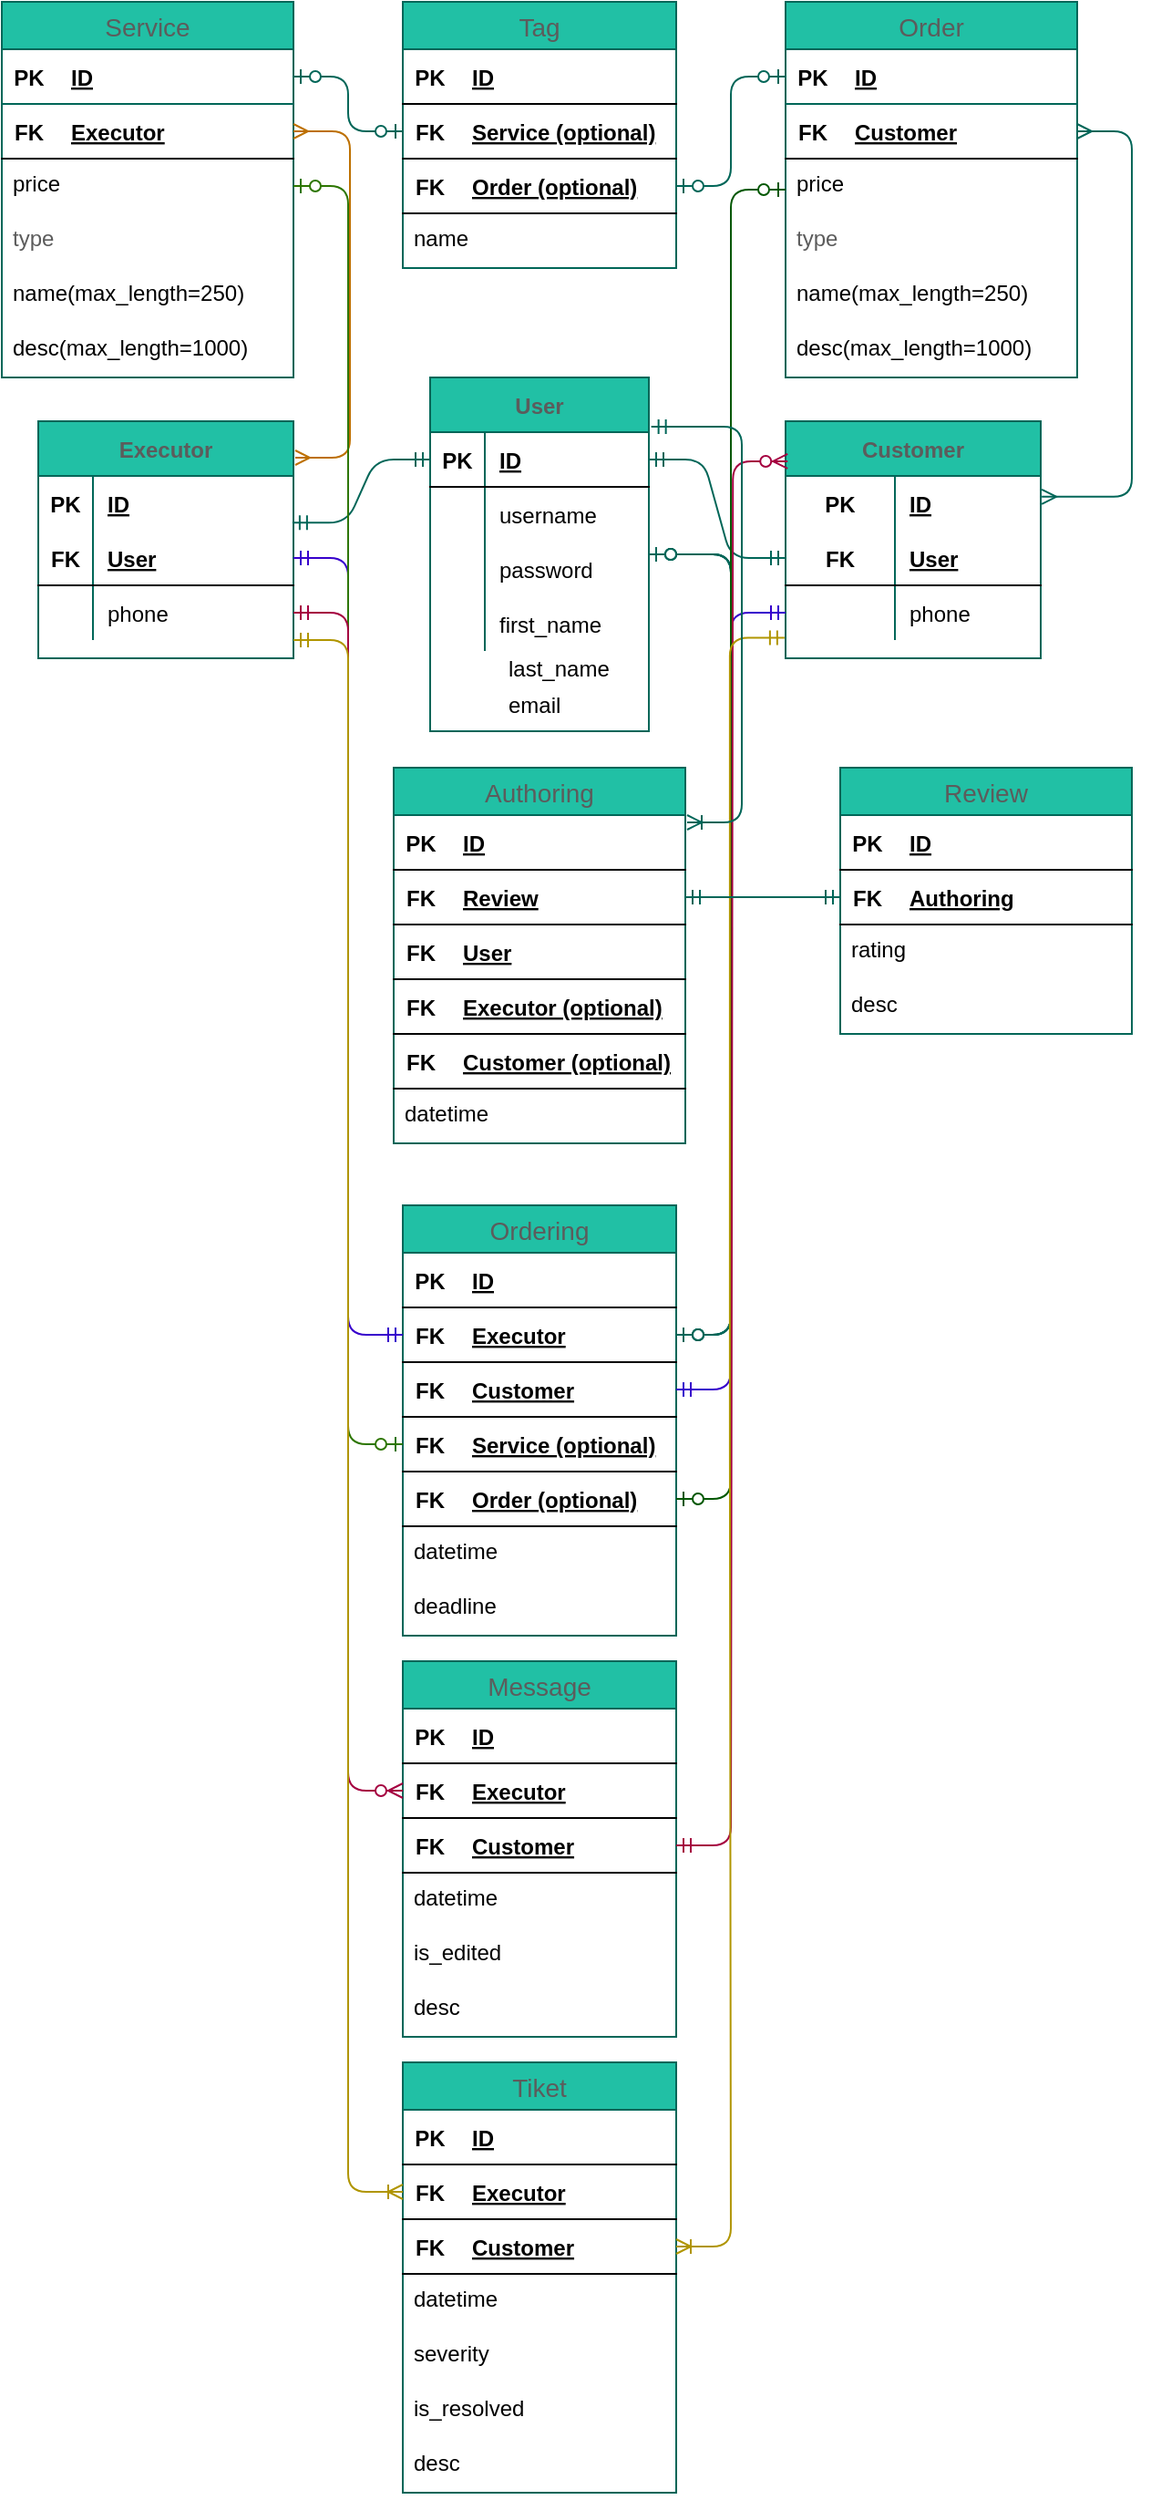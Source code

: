 <mxfile version="14.9.7" type="github">
  <diagram name="Page-1" id="9f46799a-70d6-7492-0946-bef42562c5a5">
    <mxGraphModel dx="652" dy="1256" grid="1" gridSize="10" guides="1" tooltips="1" connect="1" arrows="1" fold="1" page="1" pageScale="1" pageWidth="1100" pageHeight="850" math="0" shadow="0">
      <root>
        <mxCell id="0" />
        <mxCell id="1" parent="0" />
        <mxCell id="EMXm8u87PJ7JFgHz2nG3-297" value="" style="edgeStyle=entityRelationEdgeStyle;rounded=1;sketch=0;orthogonalLoop=1;jettySize=auto;html=1;fontColor=#5C5C5C;startArrow=ERzeroToOne;startFill=1;endArrow=ERzeroToOne;endFill=1;strokeColor=#006658;fillColor=#21C0A5;" edge="1" parent="1" source="EMXm8u87PJ7JFgHz2nG3-1" target="EMXm8u87PJ7JFgHz2nG3-200">
          <mxGeometry relative="1" as="geometry" />
        </mxCell>
        <mxCell id="EMXm8u87PJ7JFgHz2nG3-298" value="" style="edgeStyle=entityRelationEdgeStyle;rounded=1;sketch=0;orthogonalLoop=1;jettySize=auto;html=1;fontColor=#5C5C5C;startArrow=ERzeroToOne;startFill=1;endArrow=ERzeroToOne;endFill=1;strokeColor=#006658;fillColor=#21C0A5;" edge="1" parent="1" source="EMXm8u87PJ7JFgHz2nG3-1" target="EMXm8u87PJ7JFgHz2nG3-200">
          <mxGeometry relative="1" as="geometry" />
        </mxCell>
        <mxCell id="EMXm8u87PJ7JFgHz2nG3-299" value="" style="edgeStyle=entityRelationEdgeStyle;rounded=1;sketch=0;orthogonalLoop=1;jettySize=auto;html=1;fontColor=#5C5C5C;startArrow=ERzeroToOne;startFill=1;endArrow=ERzeroToOne;endFill=1;strokeColor=#006658;fillColor=#21C0A5;" edge="1" parent="1" source="EMXm8u87PJ7JFgHz2nG3-1" target="EMXm8u87PJ7JFgHz2nG3-200">
          <mxGeometry relative="1" as="geometry" />
        </mxCell>
        <mxCell id="EMXm8u87PJ7JFgHz2nG3-300" value="" style="edgeStyle=entityRelationEdgeStyle;rounded=1;sketch=0;orthogonalLoop=1;jettySize=auto;html=1;fontColor=#5C5C5C;startArrow=ERzeroToOne;startFill=1;endArrow=ERzeroToOne;endFill=1;strokeColor=#006658;fillColor=#21C0A5;" edge="1" parent="1" source="EMXm8u87PJ7JFgHz2nG3-1" target="EMXm8u87PJ7JFgHz2nG3-200">
          <mxGeometry relative="1" as="geometry" />
        </mxCell>
        <mxCell id="EMXm8u87PJ7JFgHz2nG3-1" value="User" style="shape=table;startSize=30;container=1;collapsible=1;childLayout=tableLayout;fixedRows=1;rowLines=0;fontStyle=1;align=center;resizeLast=1;rounded=0;sketch=0;fontColor=#5C5C5C;strokeColor=#006658;fillColor=#21C0A5;" vertex="1" parent="1">
          <mxGeometry x="435" y="86" width="120" height="194" as="geometry" />
        </mxCell>
        <mxCell id="EMXm8u87PJ7JFgHz2nG3-2" value="" style="shape=partialRectangle;collapsible=0;dropTarget=0;pointerEvents=0;fillColor=none;top=0;left=0;bottom=1;right=0;points=[[0,0.5],[1,0.5]];portConstraint=eastwest;" vertex="1" parent="EMXm8u87PJ7JFgHz2nG3-1">
          <mxGeometry y="30" width="120" height="30" as="geometry" />
        </mxCell>
        <mxCell id="EMXm8u87PJ7JFgHz2nG3-3" value="PK" style="shape=partialRectangle;connectable=0;fillColor=none;top=0;left=0;bottom=0;right=0;fontStyle=1;overflow=hidden;" vertex="1" parent="EMXm8u87PJ7JFgHz2nG3-2">
          <mxGeometry width="30" height="30" as="geometry" />
        </mxCell>
        <mxCell id="EMXm8u87PJ7JFgHz2nG3-4" value="ID" style="shape=partialRectangle;connectable=0;fillColor=none;top=0;left=0;bottom=0;right=0;align=left;spacingLeft=6;fontStyle=5;overflow=hidden;" vertex="1" parent="EMXm8u87PJ7JFgHz2nG3-2">
          <mxGeometry x="30" width="90" height="30" as="geometry" />
        </mxCell>
        <mxCell id="EMXm8u87PJ7JFgHz2nG3-5" value="" style="shape=partialRectangle;collapsible=0;dropTarget=0;pointerEvents=0;fillColor=none;top=0;left=0;bottom=0;right=0;points=[[0,0.5],[1,0.5]];portConstraint=eastwest;" vertex="1" parent="EMXm8u87PJ7JFgHz2nG3-1">
          <mxGeometry y="60" width="120" height="30" as="geometry" />
        </mxCell>
        <mxCell id="EMXm8u87PJ7JFgHz2nG3-6" value="" style="shape=partialRectangle;connectable=0;fillColor=none;top=0;left=0;bottom=0;right=0;editable=1;overflow=hidden;" vertex="1" parent="EMXm8u87PJ7JFgHz2nG3-5">
          <mxGeometry width="30" height="30" as="geometry" />
        </mxCell>
        <mxCell id="EMXm8u87PJ7JFgHz2nG3-7" value="username" style="shape=partialRectangle;connectable=0;fillColor=none;top=0;left=0;bottom=0;right=0;align=left;spacingLeft=6;overflow=hidden;" vertex="1" parent="EMXm8u87PJ7JFgHz2nG3-5">
          <mxGeometry x="30" width="90" height="30" as="geometry" />
        </mxCell>
        <mxCell id="EMXm8u87PJ7JFgHz2nG3-8" value="" style="shape=partialRectangle;collapsible=0;dropTarget=0;pointerEvents=0;fillColor=none;top=0;left=0;bottom=0;right=0;points=[[0,0.5],[1,0.5]];portConstraint=eastwest;" vertex="1" parent="EMXm8u87PJ7JFgHz2nG3-1">
          <mxGeometry y="90" width="120" height="30" as="geometry" />
        </mxCell>
        <mxCell id="EMXm8u87PJ7JFgHz2nG3-9" value="" style="shape=partialRectangle;connectable=0;fillColor=none;top=0;left=0;bottom=0;right=0;editable=1;overflow=hidden;" vertex="1" parent="EMXm8u87PJ7JFgHz2nG3-8">
          <mxGeometry width="30" height="30" as="geometry" />
        </mxCell>
        <mxCell id="EMXm8u87PJ7JFgHz2nG3-10" value="password" style="shape=partialRectangle;connectable=0;fillColor=none;top=0;left=0;bottom=0;right=0;align=left;spacingLeft=6;overflow=hidden;" vertex="1" parent="EMXm8u87PJ7JFgHz2nG3-8">
          <mxGeometry x="30" width="90" height="30" as="geometry" />
        </mxCell>
        <mxCell id="EMXm8u87PJ7JFgHz2nG3-11" value="" style="shape=partialRectangle;collapsible=0;dropTarget=0;pointerEvents=0;fillColor=none;top=0;left=0;bottom=0;right=0;points=[[0,0.5],[1,0.5]];portConstraint=eastwest;" vertex="1" parent="EMXm8u87PJ7JFgHz2nG3-1">
          <mxGeometry y="120" width="120" height="30" as="geometry" />
        </mxCell>
        <mxCell id="EMXm8u87PJ7JFgHz2nG3-12" value="" style="shape=partialRectangle;connectable=0;fillColor=none;top=0;left=0;bottom=0;right=0;editable=1;overflow=hidden;" vertex="1" parent="EMXm8u87PJ7JFgHz2nG3-11">
          <mxGeometry width="30" height="30" as="geometry" />
        </mxCell>
        <mxCell id="EMXm8u87PJ7JFgHz2nG3-13" value="first_name" style="shape=partialRectangle;connectable=0;fillColor=none;top=0;left=0;bottom=0;right=0;align=left;spacingLeft=6;overflow=hidden;" vertex="1" parent="EMXm8u87PJ7JFgHz2nG3-11">
          <mxGeometry x="30" width="90" height="30" as="geometry" />
        </mxCell>
        <mxCell id="EMXm8u87PJ7JFgHz2nG3-36" value="Executor" style="shape=table;startSize=30;container=1;collapsible=1;childLayout=tableLayout;fixedRows=1;rowLines=0;fontStyle=1;align=center;resizeLast=1;rounded=0;sketch=0;fontColor=#5C5C5C;strokeColor=#006658;fillColor=#21C0A5;swimlaneFillColor=none;flipH=1;flipV=0;" vertex="1" parent="1">
          <mxGeometry x="220" y="110" width="140" height="130" as="geometry" />
        </mxCell>
        <mxCell id="EMXm8u87PJ7JFgHz2nG3-37" value="" style="shape=partialRectangle;collapsible=0;dropTarget=0;pointerEvents=0;fillColor=none;top=0;left=0;bottom=0;right=0;points=[[0,0.5],[1,0.5]];portConstraint=eastwest;" vertex="1" parent="EMXm8u87PJ7JFgHz2nG3-36">
          <mxGeometry y="30" width="140" height="30" as="geometry" />
        </mxCell>
        <mxCell id="EMXm8u87PJ7JFgHz2nG3-38" value="PK" style="shape=partialRectangle;connectable=0;fillColor=none;top=0;left=0;bottom=0;right=0;fontStyle=1;overflow=hidden;" vertex="1" parent="EMXm8u87PJ7JFgHz2nG3-37">
          <mxGeometry width="30.0" height="30" as="geometry" />
        </mxCell>
        <mxCell id="EMXm8u87PJ7JFgHz2nG3-39" value="ID" style="shape=partialRectangle;connectable=0;fillColor=none;top=0;left=0;bottom=0;right=0;align=left;spacingLeft=6;fontStyle=5;overflow=hidden;" vertex="1" parent="EMXm8u87PJ7JFgHz2nG3-37">
          <mxGeometry x="30.0" width="110.0" height="30" as="geometry" />
        </mxCell>
        <mxCell id="EMXm8u87PJ7JFgHz2nG3-40" value="" style="shape=partialRectangle;collapsible=0;dropTarget=0;pointerEvents=0;fillColor=none;top=0;left=0;bottom=1;right=0;points=[[0,0.5],[1,0.5]];portConstraint=eastwest;" vertex="1" parent="EMXm8u87PJ7JFgHz2nG3-36">
          <mxGeometry y="60" width="140" height="30" as="geometry" />
        </mxCell>
        <mxCell id="EMXm8u87PJ7JFgHz2nG3-41" value="FK" style="shape=partialRectangle;connectable=0;fillColor=none;top=0;left=0;bottom=0;right=0;fontStyle=1;overflow=hidden;" vertex="1" parent="EMXm8u87PJ7JFgHz2nG3-40">
          <mxGeometry width="30.0" height="30" as="geometry" />
        </mxCell>
        <mxCell id="EMXm8u87PJ7JFgHz2nG3-42" value="User" style="shape=partialRectangle;connectable=0;fillColor=none;top=0;left=0;bottom=0;right=0;align=left;spacingLeft=6;fontStyle=5;overflow=hidden;" vertex="1" parent="EMXm8u87PJ7JFgHz2nG3-40">
          <mxGeometry x="30.0" width="110.0" height="30" as="geometry" />
        </mxCell>
        <mxCell id="EMXm8u87PJ7JFgHz2nG3-43" value="" style="shape=partialRectangle;collapsible=0;dropTarget=0;pointerEvents=0;fillColor=none;top=0;left=0;bottom=0;right=0;points=[[0,0.5],[1,0.5]];portConstraint=eastwest;" vertex="1" parent="EMXm8u87PJ7JFgHz2nG3-36">
          <mxGeometry y="90" width="140" height="30" as="geometry" />
        </mxCell>
        <mxCell id="EMXm8u87PJ7JFgHz2nG3-44" value="" style="shape=partialRectangle;connectable=0;fillColor=none;top=0;left=0;bottom=0;right=0;editable=1;overflow=hidden;" vertex="1" parent="EMXm8u87PJ7JFgHz2nG3-43">
          <mxGeometry width="30.0" height="30" as="geometry" />
        </mxCell>
        <mxCell id="EMXm8u87PJ7JFgHz2nG3-45" value="phone" style="shape=partialRectangle;connectable=0;fillColor=none;top=0;left=0;bottom=0;right=0;align=left;spacingLeft=6;overflow=hidden;" vertex="1" parent="EMXm8u87PJ7JFgHz2nG3-43">
          <mxGeometry x="30.0" width="110.0" height="30" as="geometry" />
        </mxCell>
        <mxCell id="EMXm8u87PJ7JFgHz2nG3-55" value="" style="edgeStyle=entityRelationEdgeStyle;fontSize=12;html=1;endArrow=ERmandOne;startArrow=ERmandOne;fontColor=#5C5C5C;strokeColor=#006658;fillColor=#21C0A5;entryX=0;entryY=0.5;entryDx=0;entryDy=0;exitX=0.996;exitY=0.856;exitDx=0;exitDy=0;exitPerimeter=0;" edge="1" parent="1" source="EMXm8u87PJ7JFgHz2nG3-37" target="EMXm8u87PJ7JFgHz2nG3-2">
          <mxGeometry width="100" height="100" relative="1" as="geometry">
            <mxPoint x="450" y="360" as="sourcePoint" />
            <mxPoint x="550" y="260" as="targetPoint" />
          </mxGeometry>
        </mxCell>
        <mxCell id="EMXm8u87PJ7JFgHz2nG3-56" value="last_name" style="shape=partialRectangle;connectable=0;fillColor=none;top=0;left=0;bottom=0;right=0;align=left;spacingLeft=6;overflow=hidden;" vertex="1" parent="1">
          <mxGeometry x="470" y="230" width="120" height="30" as="geometry" />
        </mxCell>
        <mxCell id="EMXm8u87PJ7JFgHz2nG3-58" value="email" style="shape=partialRectangle;connectable=0;fillColor=none;top=0;left=0;bottom=0;right=0;align=left;spacingLeft=6;overflow=hidden;" vertex="1" parent="1">
          <mxGeometry x="470" y="250" width="120" height="30" as="geometry" />
        </mxCell>
        <mxCell id="EMXm8u87PJ7JFgHz2nG3-60" value="Customer" style="shape=table;startSize=30;container=1;collapsible=1;childLayout=tableLayout;fixedRows=1;rowLines=0;fontStyle=1;align=center;resizeLast=1;rounded=0;sketch=0;fontColor=#5C5C5C;strokeColor=#006658;fillColor=#21C0A5;" vertex="1" parent="1">
          <mxGeometry x="630" y="110" width="140" height="130" as="geometry" />
        </mxCell>
        <mxCell id="EMXm8u87PJ7JFgHz2nG3-61" value="" style="shape=partialRectangle;collapsible=0;dropTarget=0;pointerEvents=0;fillColor=none;top=0;left=0;bottom=0;right=0;points=[[0,0.5],[1,0.5]];portConstraint=eastwest;" vertex="1" parent="EMXm8u87PJ7JFgHz2nG3-60">
          <mxGeometry y="30" width="140" height="30" as="geometry" />
        </mxCell>
        <mxCell id="EMXm8u87PJ7JFgHz2nG3-62" value="PK" style="shape=partialRectangle;connectable=0;fillColor=none;top=0;left=0;bottom=0;right=0;fontStyle=1;overflow=hidden;" vertex="1" parent="EMXm8u87PJ7JFgHz2nG3-61">
          <mxGeometry width="60" height="30" as="geometry" />
        </mxCell>
        <mxCell id="EMXm8u87PJ7JFgHz2nG3-63" value="ID" style="shape=partialRectangle;connectable=0;fillColor=none;top=0;left=0;bottom=0;right=0;align=left;spacingLeft=6;fontStyle=5;overflow=hidden;" vertex="1" parent="EMXm8u87PJ7JFgHz2nG3-61">
          <mxGeometry x="60" width="80" height="30" as="geometry" />
        </mxCell>
        <mxCell id="EMXm8u87PJ7JFgHz2nG3-64" value="" style="shape=partialRectangle;collapsible=0;dropTarget=0;pointerEvents=0;fillColor=none;top=0;left=0;bottom=1;right=0;points=[[0,0.5],[1,0.5]];portConstraint=eastwest;" vertex="1" parent="EMXm8u87PJ7JFgHz2nG3-60">
          <mxGeometry y="60" width="140" height="30" as="geometry" />
        </mxCell>
        <mxCell id="EMXm8u87PJ7JFgHz2nG3-65" value="FK" style="shape=partialRectangle;connectable=0;fillColor=none;top=0;left=0;bottom=0;right=0;fontStyle=1;overflow=hidden;" vertex="1" parent="EMXm8u87PJ7JFgHz2nG3-64">
          <mxGeometry width="60" height="30" as="geometry" />
        </mxCell>
        <mxCell id="EMXm8u87PJ7JFgHz2nG3-66" value="User" style="shape=partialRectangle;connectable=0;fillColor=none;top=0;left=0;bottom=0;right=0;align=left;spacingLeft=6;fontStyle=5;overflow=hidden;" vertex="1" parent="EMXm8u87PJ7JFgHz2nG3-64">
          <mxGeometry x="60" width="80" height="30" as="geometry" />
        </mxCell>
        <mxCell id="EMXm8u87PJ7JFgHz2nG3-67" value="" style="shape=partialRectangle;collapsible=0;dropTarget=0;pointerEvents=0;fillColor=none;top=0;left=0;bottom=0;right=0;points=[[0,0.5],[1,0.5]];portConstraint=eastwest;" vertex="1" parent="EMXm8u87PJ7JFgHz2nG3-60">
          <mxGeometry y="90" width="140" height="30" as="geometry" />
        </mxCell>
        <mxCell id="EMXm8u87PJ7JFgHz2nG3-68" value="" style="shape=partialRectangle;connectable=0;fillColor=none;top=0;left=0;bottom=0;right=0;editable=1;overflow=hidden;" vertex="1" parent="EMXm8u87PJ7JFgHz2nG3-67">
          <mxGeometry width="60" height="30" as="geometry" />
        </mxCell>
        <mxCell id="EMXm8u87PJ7JFgHz2nG3-69" value="phone" style="shape=partialRectangle;connectable=0;fillColor=none;top=0;left=0;bottom=0;right=0;align=left;spacingLeft=6;overflow=hidden;" vertex="1" parent="EMXm8u87PJ7JFgHz2nG3-67">
          <mxGeometry x="60" width="80" height="30" as="geometry" />
        </mxCell>
        <mxCell id="EMXm8u87PJ7JFgHz2nG3-70" value="" style="edgeStyle=entityRelationEdgeStyle;fontSize=12;html=1;endArrow=ERmandOne;startArrow=ERmandOne;fontColor=#5C5C5C;strokeColor=#006658;fillColor=#21C0A5;" edge="1" parent="1" source="EMXm8u87PJ7JFgHz2nG3-2" target="EMXm8u87PJ7JFgHz2nG3-64">
          <mxGeometry width="100" height="100" relative="1" as="geometry">
            <mxPoint x="450" y="360" as="sourcePoint" />
            <mxPoint x="550" y="260" as="targetPoint" />
          </mxGeometry>
        </mxCell>
        <mxCell id="EMXm8u87PJ7JFgHz2nG3-90" value="Service" style="swimlane;fontStyle=0;childLayout=stackLayout;horizontal=1;startSize=26;horizontalStack=0;resizeParent=1;resizeParentMax=0;resizeLast=0;collapsible=1;marginBottom=0;align=center;fontSize=14;rounded=0;sketch=0;fontColor=#5C5C5C;strokeColor=#006658;fillColor=#21C0A5;gradientColor=none;" vertex="1" parent="1">
          <mxGeometry x="200" y="-120" width="160" height="206" as="geometry">
            <mxRectangle x="200" y="-120" width="80" height="26" as="alternateBounds" />
          </mxGeometry>
        </mxCell>
        <mxCell id="EMXm8u87PJ7JFgHz2nG3-98" value="" style="shape=table;startSize=0;container=1;collapsible=1;childLayout=tableLayout;fixedRows=1;rowLines=0;fontStyle=0;align=center;resizeLast=1;strokeColor=none;fillColor=none;rounded=0;sketch=0;fontColor=#5C5C5C;" vertex="1" parent="EMXm8u87PJ7JFgHz2nG3-90">
          <mxGeometry y="26" width="160" height="60" as="geometry" />
        </mxCell>
        <mxCell id="EMXm8u87PJ7JFgHz2nG3-102" value="" style="shape=partialRectangle;collapsible=0;dropTarget=0;pointerEvents=0;fillColor=none;top=0;left=0;bottom=1;right=0;points=[[0,0.5],[1,0.5]];portConstraint=eastwest;rounded=0;sketch=0;fontColor=#5C5C5C;strokeColor=#006658;" vertex="1" parent="EMXm8u87PJ7JFgHz2nG3-98">
          <mxGeometry width="160" height="30" as="geometry" />
        </mxCell>
        <mxCell id="EMXm8u87PJ7JFgHz2nG3-103" value="PK" style="shape=partialRectangle;connectable=0;fillColor=none;top=0;left=0;bottom=0;right=0;fontStyle=1;overflow=hidden;allowArrows=1;editable=0;" vertex="1" parent="EMXm8u87PJ7JFgHz2nG3-102">
          <mxGeometry width="30" height="30" as="geometry" />
        </mxCell>
        <mxCell id="EMXm8u87PJ7JFgHz2nG3-104" value="ID" style="shape=partialRectangle;connectable=0;fillColor=none;top=0;left=0;bottom=0;right=0;align=left;spacingLeft=6;fontStyle=5;overflow=hidden;collapsible=0;" vertex="1" parent="EMXm8u87PJ7JFgHz2nG3-102">
          <mxGeometry x="30" width="130" height="30" as="geometry" />
        </mxCell>
        <mxCell id="EMXm8u87PJ7JFgHz2nG3-99" value="" style="shape=partialRectangle;collapsible=0;dropTarget=0;pointerEvents=0;fillColor=none;top=0;left=0;bottom=1;right=0;points=[[0,0.5],[1,0.5]];portConstraint=eastwest;" vertex="1" parent="EMXm8u87PJ7JFgHz2nG3-98">
          <mxGeometry y="30" width="160" height="30" as="geometry" />
        </mxCell>
        <mxCell id="EMXm8u87PJ7JFgHz2nG3-100" value="FK" style="shape=partialRectangle;connectable=0;fillColor=none;top=0;left=0;bottom=0;right=0;fontStyle=1;overflow=hidden;" vertex="1" parent="EMXm8u87PJ7JFgHz2nG3-99">
          <mxGeometry width="30" height="30" as="geometry" />
        </mxCell>
        <mxCell id="EMXm8u87PJ7JFgHz2nG3-101" value="Executor" style="shape=partialRectangle;connectable=0;fillColor=none;top=0;left=0;bottom=0;right=0;align=left;spacingLeft=6;fontStyle=5;overflow=hidden;" vertex="1" parent="EMXm8u87PJ7JFgHz2nG3-99">
          <mxGeometry x="30" width="130" height="30" as="geometry" />
        </mxCell>
        <mxCell id="EMXm8u87PJ7JFgHz2nG3-91" value="price" style="text;strokeColor=none;fillColor=none;spacingLeft=4;spacingRight=4;overflow=hidden;rotatable=0;points=[[0,0.5],[1,0.5]];portConstraint=eastwest;fontSize=12;" vertex="1" parent="EMXm8u87PJ7JFgHz2nG3-90">
          <mxGeometry y="86" width="160" height="30" as="geometry" />
        </mxCell>
        <mxCell id="EMXm8u87PJ7JFgHz2nG3-117" value="type" style="text;strokeColor=none;fillColor=none;spacingLeft=4;spacingRight=4;overflow=hidden;rotatable=0;points=[[0,0.5],[1,0.5]];portConstraint=eastwest;fontSize=12;rounded=0;sketch=0;fontColor=#5C5C5C;" vertex="1" parent="EMXm8u87PJ7JFgHz2nG3-90">
          <mxGeometry y="116" width="160" height="30" as="geometry" />
        </mxCell>
        <mxCell id="EMXm8u87PJ7JFgHz2nG3-92" value="name(max_length=250)" style="text;strokeColor=none;fillColor=none;spacingLeft=4;spacingRight=4;overflow=hidden;rotatable=0;points=[[0,0.5],[1,0.5]];portConstraint=eastwest;fontSize=12;" vertex="1" parent="EMXm8u87PJ7JFgHz2nG3-90">
          <mxGeometry y="146" width="160" height="30" as="geometry" />
        </mxCell>
        <mxCell id="EMXm8u87PJ7JFgHz2nG3-93" value="desc(max_length=1000)" style="text;strokeColor=none;fillColor=none;spacingLeft=4;spacingRight=4;overflow=hidden;rotatable=0;points=[[0,0.5],[1,0.5]];portConstraint=eastwest;fontSize=12;" vertex="1" parent="EMXm8u87PJ7JFgHz2nG3-90">
          <mxGeometry y="176" width="160" height="30" as="geometry" />
        </mxCell>
        <mxCell id="EMXm8u87PJ7JFgHz2nG3-109" value="" style="edgeStyle=entityRelationEdgeStyle;fontSize=12;html=1;endArrow=ERmany;startArrow=ERmany;fontColor=#5C5C5C;strokeColor=#BD7000;fillColor=#f0a30a;entryX=1;entryY=0.5;entryDx=0;entryDy=0;" edge="1" parent="1" target="EMXm8u87PJ7JFgHz2nG3-99">
          <mxGeometry width="100" height="100" relative="1" as="geometry">
            <mxPoint x="361" y="130" as="sourcePoint" />
            <mxPoint x="351" y="-49" as="targetPoint" />
          </mxGeometry>
        </mxCell>
        <mxCell id="EMXm8u87PJ7JFgHz2nG3-121" value="Order" style="swimlane;fontStyle=0;childLayout=stackLayout;horizontal=1;startSize=26;horizontalStack=0;resizeParent=1;resizeParentMax=0;resizeLast=0;collapsible=1;marginBottom=0;align=center;fontSize=14;rounded=0;sketch=0;fontColor=#5C5C5C;strokeColor=#006658;fillColor=#21C0A5;gradientColor=none;" vertex="1" parent="1">
          <mxGeometry x="630" y="-120" width="160" height="206" as="geometry">
            <mxRectangle x="200" y="-110" width="80" height="26" as="alternateBounds" />
          </mxGeometry>
        </mxCell>
        <mxCell id="EMXm8u87PJ7JFgHz2nG3-122" value="" style="shape=table;startSize=0;container=1;collapsible=1;childLayout=tableLayout;fixedRows=1;rowLines=0;fontStyle=0;align=center;resizeLast=1;strokeColor=none;fillColor=none;rounded=0;sketch=0;fontColor=#5C5C5C;" vertex="1" parent="EMXm8u87PJ7JFgHz2nG3-121">
          <mxGeometry y="26" width="160" height="60" as="geometry" />
        </mxCell>
        <mxCell id="EMXm8u87PJ7JFgHz2nG3-123" value="" style="shape=partialRectangle;collapsible=0;dropTarget=0;pointerEvents=0;fillColor=none;top=0;left=0;bottom=1;right=0;points=[[0,0.5],[1,0.5]];portConstraint=eastwest;rounded=0;sketch=0;fontColor=#5C5C5C;strokeColor=#006658;" vertex="1" parent="EMXm8u87PJ7JFgHz2nG3-122">
          <mxGeometry width="160" height="30" as="geometry" />
        </mxCell>
        <mxCell id="EMXm8u87PJ7JFgHz2nG3-124" value="PK" style="shape=partialRectangle;connectable=0;fillColor=none;top=0;left=0;bottom=0;right=0;fontStyle=1;overflow=hidden;collapsible=0;" vertex="1" parent="EMXm8u87PJ7JFgHz2nG3-123">
          <mxGeometry width="30" height="30" as="geometry" />
        </mxCell>
        <mxCell id="EMXm8u87PJ7JFgHz2nG3-125" value="ID" style="shape=partialRectangle;connectable=0;fillColor=none;top=0;left=0;bottom=0;right=0;align=left;spacingLeft=6;fontStyle=5;overflow=hidden;" vertex="1" parent="EMXm8u87PJ7JFgHz2nG3-123">
          <mxGeometry x="30" width="130" height="30" as="geometry" />
        </mxCell>
        <mxCell id="EMXm8u87PJ7JFgHz2nG3-126" value="" style="shape=partialRectangle;collapsible=0;dropTarget=0;pointerEvents=0;fillColor=none;top=0;left=0;bottom=1;right=0;points=[[0,0.5],[1,0.5]];portConstraint=eastwest;" vertex="1" parent="EMXm8u87PJ7JFgHz2nG3-122">
          <mxGeometry y="30" width="160" height="30" as="geometry" />
        </mxCell>
        <mxCell id="EMXm8u87PJ7JFgHz2nG3-127" value="FK" style="shape=partialRectangle;connectable=0;fillColor=none;top=0;left=0;bottom=0;right=0;fontStyle=1;overflow=hidden;" vertex="1" parent="EMXm8u87PJ7JFgHz2nG3-126">
          <mxGeometry width="30" height="30" as="geometry" />
        </mxCell>
        <mxCell id="EMXm8u87PJ7JFgHz2nG3-128" value="Customer" style="shape=partialRectangle;connectable=0;fillColor=none;top=0;left=0;bottom=0;right=0;align=left;spacingLeft=6;fontStyle=5;overflow=hidden;" vertex="1" parent="EMXm8u87PJ7JFgHz2nG3-126">
          <mxGeometry x="30" width="130" height="30" as="geometry" />
        </mxCell>
        <mxCell id="EMXm8u87PJ7JFgHz2nG3-129" value="price" style="text;strokeColor=none;fillColor=none;spacingLeft=4;spacingRight=4;overflow=hidden;rotatable=0;points=[[0,0.5],[1,0.5]];portConstraint=eastwest;fontSize=12;" vertex="1" parent="EMXm8u87PJ7JFgHz2nG3-121">
          <mxGeometry y="86" width="160" height="30" as="geometry" />
        </mxCell>
        <mxCell id="EMXm8u87PJ7JFgHz2nG3-130" value="type" style="text;strokeColor=none;fillColor=none;spacingLeft=4;spacingRight=4;overflow=hidden;rotatable=0;points=[[0,0.5],[1,0.5]];portConstraint=eastwest;fontSize=12;rounded=0;sketch=0;fontColor=#5C5C5C;" vertex="1" parent="EMXm8u87PJ7JFgHz2nG3-121">
          <mxGeometry y="116" width="160" height="30" as="geometry" />
        </mxCell>
        <mxCell id="EMXm8u87PJ7JFgHz2nG3-131" value="name(max_length=250)" style="text;strokeColor=none;fillColor=none;spacingLeft=4;spacingRight=4;overflow=hidden;rotatable=0;points=[[0,0.5],[1,0.5]];portConstraint=eastwest;fontSize=12;" vertex="1" parent="EMXm8u87PJ7JFgHz2nG3-121">
          <mxGeometry y="146" width="160" height="30" as="geometry" />
        </mxCell>
        <mxCell id="EMXm8u87PJ7JFgHz2nG3-132" value="desc(max_length=1000)" style="text;strokeColor=none;fillColor=none;spacingLeft=4;spacingRight=4;overflow=hidden;rotatable=0;points=[[0,0.5],[1,0.5]];portConstraint=eastwest;fontSize=12;" vertex="1" parent="EMXm8u87PJ7JFgHz2nG3-121">
          <mxGeometry y="176" width="160" height="30" as="geometry" />
        </mxCell>
        <mxCell id="EMXm8u87PJ7JFgHz2nG3-133" value="" style="edgeStyle=entityRelationEdgeStyle;fontSize=12;html=1;endArrow=ERmany;startArrow=ERmany;fontColor=#5C5C5C;strokeColor=#006658;fillColor=#21C0A5;entryX=1.004;entryY=0.381;entryDx=0;entryDy=0;entryPerimeter=0;" edge="1" parent="1" source="EMXm8u87PJ7JFgHz2nG3-126" target="EMXm8u87PJ7JFgHz2nG3-61">
          <mxGeometry width="100" height="100" relative="1" as="geometry">
            <mxPoint x="790" y="-50" as="sourcePoint" />
            <mxPoint x="600" y="130" as="targetPoint" />
          </mxGeometry>
        </mxCell>
        <mxCell id="EMXm8u87PJ7JFgHz2nG3-134" value="Tag" style="swimlane;fontStyle=0;childLayout=stackLayout;horizontal=1;startSize=26;horizontalStack=0;resizeParent=1;resizeParentMax=0;resizeLast=0;collapsible=1;marginBottom=0;align=center;fontSize=14;rounded=0;sketch=0;fontColor=#5C5C5C;strokeColor=#006658;fillColor=#21C0A5;gradientColor=none;" vertex="1" parent="1">
          <mxGeometry x="420" y="-120" width="150" height="146" as="geometry" />
        </mxCell>
        <mxCell id="EMXm8u87PJ7JFgHz2nG3-152" value="" style="shape=table;startSize=0;container=1;collapsible=0;childLayout=tableLayout;fixedRows=1;rowLines=0;fontStyle=0;align=center;resizeLast=1;strokeColor=none;fillColor=none;rounded=0;sketch=0;fontColor=#5C5C5C;" vertex="1" parent="EMXm8u87PJ7JFgHz2nG3-134">
          <mxGeometry y="26" width="150" height="30" as="geometry" />
        </mxCell>
        <mxCell id="EMXm8u87PJ7JFgHz2nG3-153" value="" style="shape=partialRectangle;collapsible=0;dropTarget=0;pointerEvents=0;fillColor=none;top=0;left=0;bottom=1;right=0;points=[[0,0.5],[1,0.5]];portConstraint=eastwest;" vertex="1" parent="EMXm8u87PJ7JFgHz2nG3-152">
          <mxGeometry width="150" height="30" as="geometry" />
        </mxCell>
        <mxCell id="EMXm8u87PJ7JFgHz2nG3-154" value="PK" style="shape=partialRectangle;connectable=0;fillColor=none;top=0;left=0;bottom=0;right=0;fontStyle=1;overflow=hidden;" vertex="1" parent="EMXm8u87PJ7JFgHz2nG3-153">
          <mxGeometry width="30" height="30" as="geometry" />
        </mxCell>
        <mxCell id="EMXm8u87PJ7JFgHz2nG3-155" value="ID" style="shape=partialRectangle;connectable=0;fillColor=none;top=0;left=0;bottom=0;right=0;align=left;spacingLeft=6;fontStyle=5;overflow=hidden;" vertex="1" parent="EMXm8u87PJ7JFgHz2nG3-153">
          <mxGeometry x="30" width="120" height="30" as="geometry" />
        </mxCell>
        <mxCell id="EMXm8u87PJ7JFgHz2nG3-156" value="" style="shape=table;startSize=0;container=1;collapsible=0;childLayout=tableLayout;fixedRows=1;rowLines=0;fontStyle=0;align=center;resizeLast=1;strokeColor=none;fillColor=none;rounded=0;sketch=0;fontColor=#5C5C5C;" vertex="1" parent="EMXm8u87PJ7JFgHz2nG3-134">
          <mxGeometry y="56" width="150" height="30" as="geometry" />
        </mxCell>
        <mxCell id="EMXm8u87PJ7JFgHz2nG3-157" value="" style="shape=partialRectangle;collapsible=0;dropTarget=0;pointerEvents=0;fillColor=none;top=0;left=0;bottom=1;right=0;points=[[0,0.5],[1,0.5]];portConstraint=eastwest;" vertex="1" parent="EMXm8u87PJ7JFgHz2nG3-156">
          <mxGeometry width="150" height="30" as="geometry" />
        </mxCell>
        <mxCell id="EMXm8u87PJ7JFgHz2nG3-158" value="FK" style="shape=partialRectangle;connectable=0;fillColor=none;top=0;left=0;bottom=0;right=0;fontStyle=1;overflow=hidden;" vertex="1" parent="EMXm8u87PJ7JFgHz2nG3-157">
          <mxGeometry width="30" height="30" as="geometry" />
        </mxCell>
        <mxCell id="EMXm8u87PJ7JFgHz2nG3-159" value="Service (optional)" style="shape=partialRectangle;connectable=0;fillColor=none;top=0;left=0;bottom=0;right=0;align=left;spacingLeft=6;fontStyle=5;overflow=hidden;" vertex="1" parent="EMXm8u87PJ7JFgHz2nG3-157">
          <mxGeometry x="30" width="120" height="30" as="geometry" />
        </mxCell>
        <mxCell id="EMXm8u87PJ7JFgHz2nG3-161" value="" style="shape=table;startSize=0;container=1;collapsible=0;childLayout=tableLayout;fixedRows=1;rowLines=0;fontStyle=0;align=center;resizeLast=1;strokeColor=none;fillColor=none;rounded=0;sketch=0;fontColor=#5C5C5C;" vertex="1" parent="EMXm8u87PJ7JFgHz2nG3-134">
          <mxGeometry y="86" width="150" height="30" as="geometry" />
        </mxCell>
        <mxCell id="EMXm8u87PJ7JFgHz2nG3-162" value="" style="shape=partialRectangle;collapsible=0;dropTarget=0;pointerEvents=0;fillColor=none;top=0;left=0;bottom=1;right=0;points=[[0,0.5],[1,0.5]];portConstraint=eastwest;" vertex="1" parent="EMXm8u87PJ7JFgHz2nG3-161">
          <mxGeometry width="150" height="30" as="geometry" />
        </mxCell>
        <mxCell id="EMXm8u87PJ7JFgHz2nG3-163" value="FK" style="shape=partialRectangle;connectable=0;fillColor=none;top=0;left=0;bottom=0;right=0;fontStyle=1;overflow=hidden;" vertex="1" parent="EMXm8u87PJ7JFgHz2nG3-162">
          <mxGeometry width="30" height="30" as="geometry" />
        </mxCell>
        <mxCell id="EMXm8u87PJ7JFgHz2nG3-164" value="Order (optional)" style="shape=partialRectangle;connectable=0;fillColor=none;top=0;left=0;bottom=0;right=0;align=left;spacingLeft=6;fontStyle=5;overflow=hidden;" vertex="1" parent="EMXm8u87PJ7JFgHz2nG3-162">
          <mxGeometry x="30" width="120" height="30" as="geometry" />
        </mxCell>
        <mxCell id="EMXm8u87PJ7JFgHz2nG3-137" value="name" style="text;strokeColor=none;fillColor=none;spacingLeft=4;spacingRight=4;overflow=hidden;rotatable=0;points=[[0,0.5],[1,0.5]];portConstraint=eastwest;fontSize=12;" vertex="1" parent="EMXm8u87PJ7JFgHz2nG3-134">
          <mxGeometry y="116" width="150" height="30" as="geometry" />
        </mxCell>
        <mxCell id="EMXm8u87PJ7JFgHz2nG3-167" value="" style="edgeStyle=entityRelationEdgeStyle;fontSize=12;html=1;endArrow=ERzeroToOne;startArrow=ERzeroToOne;fontColor=#5C5C5C;strokeColor=#006658;fillColor=#21C0A5;entryX=1;entryY=0.5;entryDx=0;entryDy=0;exitX=0;exitY=0.5;exitDx=0;exitDy=0;startFill=1;endFill=1;rounded=1;" edge="1" parent="1" source="EMXm8u87PJ7JFgHz2nG3-157" target="EMXm8u87PJ7JFgHz2nG3-102">
          <mxGeometry width="100" height="100" relative="1" as="geometry">
            <mxPoint x="630" y="-69" as="sourcePoint" />
            <mxPoint x="580" y="-9" as="targetPoint" />
          </mxGeometry>
        </mxCell>
        <mxCell id="EMXm8u87PJ7JFgHz2nG3-165" value="" style="edgeStyle=entityRelationEdgeStyle;fontSize=12;html=1;endArrow=ERzeroToOne;startArrow=ERzeroToOne;fontColor=#5C5C5C;strokeColor=#006658;fillColor=#21C0A5;startFill=1;endFill=1;entryX=1;entryY=0.5;entryDx=0;entryDy=0;" edge="1" parent="1" source="EMXm8u87PJ7JFgHz2nG3-123" target="EMXm8u87PJ7JFgHz2nG3-162">
          <mxGeometry width="100" height="100" relative="1" as="geometry">
            <mxPoint x="550" y="-60" as="sourcePoint" />
            <mxPoint x="450" y="40" as="targetPoint" />
          </mxGeometry>
        </mxCell>
        <mxCell id="EMXm8u87PJ7JFgHz2nG3-185" value="Ordering" style="swimlane;fontStyle=0;childLayout=stackLayout;horizontal=1;startSize=26;horizontalStack=0;resizeParent=1;resizeParentMax=0;resizeLast=0;collapsible=1;marginBottom=0;align=center;fontSize=14;rounded=0;sketch=0;fontColor=#5C5C5C;strokeColor=#006658;fillColor=#21C0A5;gradientColor=none;" vertex="1" parent="1">
          <mxGeometry x="420" y="540" width="150" height="236" as="geometry" />
        </mxCell>
        <mxCell id="EMXm8u87PJ7JFgHz2nG3-186" value="" style="shape=table;startSize=0;container=1;collapsible=0;childLayout=tableLayout;fixedRows=1;rowLines=0;fontStyle=0;align=center;resizeLast=1;strokeColor=none;fillColor=none;rounded=0;sketch=0;fontColor=#5C5C5C;" vertex="1" parent="EMXm8u87PJ7JFgHz2nG3-185">
          <mxGeometry y="26" width="150" height="30" as="geometry" />
        </mxCell>
        <mxCell id="EMXm8u87PJ7JFgHz2nG3-187" value="" style="shape=partialRectangle;collapsible=0;dropTarget=0;pointerEvents=0;fillColor=none;top=0;left=0;bottom=1;right=0;points=[[0,0.5],[1,0.5]];portConstraint=eastwest;" vertex="1" parent="EMXm8u87PJ7JFgHz2nG3-186">
          <mxGeometry width="150" height="30" as="geometry" />
        </mxCell>
        <mxCell id="EMXm8u87PJ7JFgHz2nG3-188" value="PK" style="shape=partialRectangle;connectable=0;fillColor=none;top=0;left=0;bottom=0;right=0;fontStyle=1;overflow=hidden;" vertex="1" parent="EMXm8u87PJ7JFgHz2nG3-187">
          <mxGeometry width="30" height="30" as="geometry" />
        </mxCell>
        <mxCell id="EMXm8u87PJ7JFgHz2nG3-189" value="ID" style="shape=partialRectangle;connectable=0;fillColor=none;top=0;left=0;bottom=0;right=0;align=left;spacingLeft=6;fontStyle=5;overflow=hidden;" vertex="1" parent="EMXm8u87PJ7JFgHz2nG3-187">
          <mxGeometry x="30" width="120" height="30" as="geometry" />
        </mxCell>
        <mxCell id="EMXm8u87PJ7JFgHz2nG3-190" value="" style="shape=table;startSize=0;container=1;collapsible=0;childLayout=tableLayout;fixedRows=1;rowLines=0;fontStyle=0;align=center;resizeLast=1;strokeColor=none;fillColor=none;rounded=0;sketch=0;fontColor=#5C5C5C;" vertex="1" parent="EMXm8u87PJ7JFgHz2nG3-185">
          <mxGeometry y="56" width="150" height="90" as="geometry" />
        </mxCell>
        <mxCell id="EMXm8u87PJ7JFgHz2nG3-200" value="" style="shape=partialRectangle;collapsible=0;dropTarget=0;pointerEvents=0;fillColor=none;top=0;left=0;bottom=1;right=0;points=[[0,0.5],[1,0.5]];portConstraint=eastwest;" vertex="1" parent="EMXm8u87PJ7JFgHz2nG3-190">
          <mxGeometry width="150" height="30" as="geometry" />
        </mxCell>
        <mxCell id="EMXm8u87PJ7JFgHz2nG3-201" value="FK" style="shape=partialRectangle;connectable=0;fillColor=none;top=0;left=0;bottom=0;right=0;fontStyle=1;overflow=hidden;" vertex="1" parent="EMXm8u87PJ7JFgHz2nG3-200">
          <mxGeometry width="30" height="30" as="geometry" />
        </mxCell>
        <mxCell id="EMXm8u87PJ7JFgHz2nG3-202" value="Executor" style="shape=partialRectangle;connectable=0;fillColor=none;top=0;left=0;bottom=0;right=0;align=left;spacingLeft=6;fontStyle=5;overflow=hidden;" vertex="1" parent="EMXm8u87PJ7JFgHz2nG3-200">
          <mxGeometry x="30" width="120" height="30" as="geometry" />
        </mxCell>
        <mxCell id="EMXm8u87PJ7JFgHz2nG3-207" value="" style="shape=partialRectangle;collapsible=0;dropTarget=0;pointerEvents=0;fillColor=none;top=0;left=0;bottom=1;right=0;points=[[0,0.5],[1,0.5]];portConstraint=eastwest;" vertex="1" parent="EMXm8u87PJ7JFgHz2nG3-190">
          <mxGeometry y="30" width="150" height="30" as="geometry" />
        </mxCell>
        <mxCell id="EMXm8u87PJ7JFgHz2nG3-208" value="FK" style="shape=partialRectangle;connectable=0;fillColor=none;top=0;left=0;bottom=0;right=0;fontStyle=1;overflow=hidden;" vertex="1" parent="EMXm8u87PJ7JFgHz2nG3-207">
          <mxGeometry width="30" height="30" as="geometry" />
        </mxCell>
        <mxCell id="EMXm8u87PJ7JFgHz2nG3-209" value="Customer" style="shape=partialRectangle;connectable=0;fillColor=none;top=0;left=0;bottom=0;right=0;align=left;spacingLeft=6;fontStyle=5;overflow=hidden;" vertex="1" parent="EMXm8u87PJ7JFgHz2nG3-207">
          <mxGeometry x="30" width="120" height="30" as="geometry" />
        </mxCell>
        <mxCell id="EMXm8u87PJ7JFgHz2nG3-191" value="" style="shape=partialRectangle;collapsible=0;dropTarget=0;pointerEvents=0;fillColor=none;top=0;left=0;bottom=1;right=0;points=[[0,0.5],[1,0.5]];portConstraint=eastwest;" vertex="1" parent="EMXm8u87PJ7JFgHz2nG3-190">
          <mxGeometry y="60" width="150" height="30" as="geometry" />
        </mxCell>
        <mxCell id="EMXm8u87PJ7JFgHz2nG3-192" value="FK" style="shape=partialRectangle;connectable=0;fillColor=none;top=0;left=0;bottom=0;right=0;fontStyle=1;overflow=hidden;" vertex="1" parent="EMXm8u87PJ7JFgHz2nG3-191">
          <mxGeometry width="30" height="30" as="geometry" />
        </mxCell>
        <mxCell id="EMXm8u87PJ7JFgHz2nG3-193" value="Service (optional)" style="shape=partialRectangle;connectable=0;fillColor=none;top=0;left=0;bottom=0;right=0;align=left;spacingLeft=6;fontStyle=5;overflow=hidden;" vertex="1" parent="EMXm8u87PJ7JFgHz2nG3-191">
          <mxGeometry x="30" width="120" height="30" as="geometry" />
        </mxCell>
        <mxCell id="EMXm8u87PJ7JFgHz2nG3-194" value="" style="shape=table;startSize=0;container=1;collapsible=0;childLayout=tableLayout;fixedRows=1;rowLines=0;fontStyle=0;align=center;resizeLast=1;strokeColor=none;fillColor=none;rounded=0;sketch=0;fontColor=#5C5C5C;" vertex="1" parent="EMXm8u87PJ7JFgHz2nG3-185">
          <mxGeometry y="146" width="150" height="30" as="geometry" />
        </mxCell>
        <mxCell id="EMXm8u87PJ7JFgHz2nG3-195" value="" style="shape=partialRectangle;collapsible=0;dropTarget=0;pointerEvents=0;fillColor=none;top=0;left=0;bottom=1;right=0;points=[[0,0.5],[1,0.5]];portConstraint=eastwest;" vertex="1" parent="EMXm8u87PJ7JFgHz2nG3-194">
          <mxGeometry width="150" height="30" as="geometry" />
        </mxCell>
        <mxCell id="EMXm8u87PJ7JFgHz2nG3-196" value="FK" style="shape=partialRectangle;connectable=0;fillColor=none;top=0;left=0;bottom=0;right=0;fontStyle=1;overflow=hidden;" vertex="1" parent="EMXm8u87PJ7JFgHz2nG3-195">
          <mxGeometry width="30" height="30" as="geometry" />
        </mxCell>
        <mxCell id="EMXm8u87PJ7JFgHz2nG3-197" value="Order (optional)" style="shape=partialRectangle;connectable=0;fillColor=none;top=0;left=0;bottom=0;right=0;align=left;spacingLeft=6;fontStyle=5;overflow=hidden;" vertex="1" parent="EMXm8u87PJ7JFgHz2nG3-195">
          <mxGeometry x="30" width="120" height="30" as="geometry" />
        </mxCell>
        <mxCell id="EMXm8u87PJ7JFgHz2nG3-198" value="datetime" style="text;strokeColor=none;fillColor=none;spacingLeft=4;spacingRight=4;overflow=hidden;rotatable=0;points=[[0,0.5],[1,0.5]];portConstraint=eastwest;fontSize=12;" vertex="1" parent="EMXm8u87PJ7JFgHz2nG3-185">
          <mxGeometry y="176" width="150" height="30" as="geometry" />
        </mxCell>
        <mxCell id="EMXm8u87PJ7JFgHz2nG3-210" value="deadline" style="text;strokeColor=none;fillColor=none;spacingLeft=4;spacingRight=4;overflow=hidden;rotatable=0;points=[[0,0.5],[1,0.5]];portConstraint=eastwest;fontSize=12;" vertex="1" parent="EMXm8u87PJ7JFgHz2nG3-185">
          <mxGeometry y="206" width="150" height="30" as="geometry" />
        </mxCell>
        <mxCell id="EMXm8u87PJ7JFgHz2nG3-211" value="" style="edgeStyle=entityRelationEdgeStyle;fontSize=12;html=1;endArrow=ERmandOne;startArrow=ERmandOne;fontColor=#5C5C5C;strokeColor=#3700CC;fillColor=#6a00ff;entryX=0;entryY=0.5;entryDx=0;entryDy=0;endFill=0;exitX=1;exitY=0.5;exitDx=0;exitDy=0;" edge="1" parent="1" source="EMXm8u87PJ7JFgHz2nG3-40" target="EMXm8u87PJ7JFgHz2nG3-200">
          <mxGeometry width="100" height="100" relative="1" as="geometry">
            <mxPoint x="360" y="251" as="sourcePoint" />
            <mxPoint x="210" y="400" as="targetPoint" />
          </mxGeometry>
        </mxCell>
        <mxCell id="EMXm8u87PJ7JFgHz2nG3-212" value="" style="edgeStyle=entityRelationEdgeStyle;fontSize=12;html=1;endArrow=ERmandOne;startArrow=ERmandOne;fontColor=#5C5C5C;strokeColor=#3700CC;fillColor=#6a00ff;entryX=1;entryY=0.5;entryDx=0;entryDy=0;exitX=0;exitY=0.5;exitDx=0;exitDy=0;endFill=0;" edge="1" parent="1" source="EMXm8u87PJ7JFgHz2nG3-67" target="EMXm8u87PJ7JFgHz2nG3-207">
          <mxGeometry width="100" height="100" relative="1" as="geometry">
            <mxPoint x="590" y="290" as="sourcePoint" />
            <mxPoint x="640" y="370" as="targetPoint" />
          </mxGeometry>
        </mxCell>
        <mxCell id="EMXm8u87PJ7JFgHz2nG3-213" value="" style="edgeStyle=entityRelationEdgeStyle;fontSize=12;html=1;endArrow=ERzeroToOne;fontColor=#5C5C5C;strokeColor=#2D7600;fillColor=#60a917;entryX=0;entryY=0.5;entryDx=0;entryDy=0;endFill=1;rounded=1;startArrow=ERzeroToOne;startFill=1;exitX=1;exitY=0.5;exitDx=0;exitDy=0;" edge="1" parent="1" source="EMXm8u87PJ7JFgHz2nG3-91" target="EMXm8u87PJ7JFgHz2nG3-191">
          <mxGeometry width="100" height="100" relative="1" as="geometry">
            <mxPoint x="140" y="450" as="sourcePoint" />
            <mxPoint x="590" y="420" as="targetPoint" />
          </mxGeometry>
        </mxCell>
        <mxCell id="EMXm8u87PJ7JFgHz2nG3-214" value="" style="edgeStyle=entityRelationEdgeStyle;fontSize=12;html=1;endArrow=ERzeroToOne;fontColor=#5C5C5C;strokeColor=#005700;fillColor=#008a00;exitX=1;exitY=0.5;exitDx=0;exitDy=0;endFill=1;startArrow=ERzeroToOne;startFill=1;" edge="1" parent="1" source="EMXm8u87PJ7JFgHz2nG3-195" target="EMXm8u87PJ7JFgHz2nG3-121">
          <mxGeometry width="100" height="100" relative="1" as="geometry">
            <mxPoint x="410" y="350" as="sourcePoint" />
            <mxPoint x="510" y="250" as="targetPoint" />
          </mxGeometry>
        </mxCell>
        <mxCell id="EMXm8u87PJ7JFgHz2nG3-215" value="Message" style="swimlane;fontStyle=0;childLayout=stackLayout;horizontal=1;startSize=26;horizontalStack=0;resizeParent=1;resizeParentMax=0;resizeLast=0;collapsible=1;marginBottom=0;align=center;fontSize=14;rounded=0;sketch=0;fontColor=#5C5C5C;strokeColor=#006658;fillColor=#21C0A5;gradientColor=none;" vertex="1" parent="1">
          <mxGeometry x="420" y="790" width="150" height="206" as="geometry" />
        </mxCell>
        <mxCell id="EMXm8u87PJ7JFgHz2nG3-216" value="" style="shape=table;startSize=0;container=1;collapsible=0;childLayout=tableLayout;fixedRows=1;rowLines=0;fontStyle=0;align=center;resizeLast=1;strokeColor=none;fillColor=none;rounded=0;sketch=0;fontColor=#5C5C5C;" vertex="1" parent="EMXm8u87PJ7JFgHz2nG3-215">
          <mxGeometry y="26" width="150" height="30" as="geometry" />
        </mxCell>
        <mxCell id="EMXm8u87PJ7JFgHz2nG3-217" value="" style="shape=partialRectangle;collapsible=0;dropTarget=0;pointerEvents=0;fillColor=none;top=0;left=0;bottom=1;right=0;points=[[0,0.5],[1,0.5]];portConstraint=eastwest;" vertex="1" parent="EMXm8u87PJ7JFgHz2nG3-216">
          <mxGeometry width="150" height="30" as="geometry" />
        </mxCell>
        <mxCell id="EMXm8u87PJ7JFgHz2nG3-218" value="PK" style="shape=partialRectangle;connectable=0;fillColor=none;top=0;left=0;bottom=0;right=0;fontStyle=1;overflow=hidden;" vertex="1" parent="EMXm8u87PJ7JFgHz2nG3-217">
          <mxGeometry width="30" height="30" as="geometry" />
        </mxCell>
        <mxCell id="EMXm8u87PJ7JFgHz2nG3-219" value="ID" style="shape=partialRectangle;connectable=0;fillColor=none;top=0;left=0;bottom=0;right=0;align=left;spacingLeft=6;fontStyle=5;overflow=hidden;" vertex="1" parent="EMXm8u87PJ7JFgHz2nG3-217">
          <mxGeometry x="30" width="120" height="30" as="geometry" />
        </mxCell>
        <mxCell id="EMXm8u87PJ7JFgHz2nG3-220" value="" style="shape=table;startSize=0;container=1;collapsible=0;childLayout=tableLayout;fixedRows=1;rowLines=0;fontStyle=0;align=center;resizeLast=1;strokeColor=none;fillColor=none;rounded=0;sketch=0;fontColor=#5C5C5C;" vertex="1" parent="EMXm8u87PJ7JFgHz2nG3-215">
          <mxGeometry y="56" width="150" height="30" as="geometry" />
        </mxCell>
        <mxCell id="EMXm8u87PJ7JFgHz2nG3-221" value="" style="shape=partialRectangle;collapsible=0;dropTarget=0;pointerEvents=0;fillColor=none;top=0;left=0;bottom=1;right=0;points=[[0,0.5],[1,0.5]];portConstraint=eastwest;" vertex="1" parent="EMXm8u87PJ7JFgHz2nG3-220">
          <mxGeometry width="150" height="30" as="geometry" />
        </mxCell>
        <mxCell id="EMXm8u87PJ7JFgHz2nG3-222" value="FK" style="shape=partialRectangle;connectable=0;fillColor=none;top=0;left=0;bottom=0;right=0;fontStyle=1;overflow=hidden;" vertex="1" parent="EMXm8u87PJ7JFgHz2nG3-221">
          <mxGeometry width="30" height="30" as="geometry" />
        </mxCell>
        <mxCell id="EMXm8u87PJ7JFgHz2nG3-223" value="Executor" style="shape=partialRectangle;connectable=0;fillColor=none;top=0;left=0;bottom=0;right=0;align=left;spacingLeft=6;fontStyle=5;overflow=hidden;" vertex="1" parent="EMXm8u87PJ7JFgHz2nG3-221">
          <mxGeometry x="30" width="120" height="30" as="geometry" />
        </mxCell>
        <mxCell id="EMXm8u87PJ7JFgHz2nG3-230" value="" style="shape=table;startSize=0;container=1;collapsible=0;childLayout=tableLayout;fixedRows=1;rowLines=0;fontStyle=0;align=center;resizeLast=1;strokeColor=none;fillColor=none;rounded=0;sketch=0;fontColor=#5C5C5C;" vertex="1" parent="EMXm8u87PJ7JFgHz2nG3-215">
          <mxGeometry y="86" width="150" height="30" as="geometry" />
        </mxCell>
        <mxCell id="EMXm8u87PJ7JFgHz2nG3-231" value="" style="shape=partialRectangle;collapsible=0;dropTarget=0;pointerEvents=0;fillColor=none;top=0;left=0;bottom=1;right=0;points=[[0,0.5],[1,0.5]];portConstraint=eastwest;" vertex="1" parent="EMXm8u87PJ7JFgHz2nG3-230">
          <mxGeometry width="150" height="30" as="geometry" />
        </mxCell>
        <mxCell id="EMXm8u87PJ7JFgHz2nG3-232" value="FK" style="shape=partialRectangle;connectable=0;fillColor=none;top=0;left=0;bottom=0;right=0;fontStyle=1;overflow=hidden;" vertex="1" parent="EMXm8u87PJ7JFgHz2nG3-231">
          <mxGeometry width="30" height="30" as="geometry" />
        </mxCell>
        <mxCell id="EMXm8u87PJ7JFgHz2nG3-233" value="Customer" style="shape=partialRectangle;connectable=0;fillColor=none;top=0;left=0;bottom=0;right=0;align=left;spacingLeft=6;fontStyle=5;overflow=hidden;" vertex="1" parent="EMXm8u87PJ7JFgHz2nG3-231">
          <mxGeometry x="30" width="120" height="30" as="geometry" />
        </mxCell>
        <mxCell id="EMXm8u87PJ7JFgHz2nG3-234" value="datetime" style="text;strokeColor=none;fillColor=none;spacingLeft=4;spacingRight=4;overflow=hidden;rotatable=0;points=[[0,0.5],[1,0.5]];portConstraint=eastwest;fontSize=12;" vertex="1" parent="EMXm8u87PJ7JFgHz2nG3-215">
          <mxGeometry y="116" width="150" height="30" as="geometry" />
        </mxCell>
        <mxCell id="EMXm8u87PJ7JFgHz2nG3-235" value="is_edited" style="text;strokeColor=none;fillColor=none;spacingLeft=4;spacingRight=4;overflow=hidden;rotatable=0;points=[[0,0.5],[1,0.5]];portConstraint=eastwest;fontSize=12;" vertex="1" parent="EMXm8u87PJ7JFgHz2nG3-215">
          <mxGeometry y="146" width="150" height="30" as="geometry" />
        </mxCell>
        <mxCell id="EMXm8u87PJ7JFgHz2nG3-257" value="desc" style="text;strokeColor=none;fillColor=none;spacingLeft=4;spacingRight=4;overflow=hidden;rotatable=0;points=[[0,0.5],[1,0.5]];portConstraint=eastwest;fontSize=12;" vertex="1" parent="EMXm8u87PJ7JFgHz2nG3-215">
          <mxGeometry y="176" width="150" height="30" as="geometry" />
        </mxCell>
        <mxCell id="EMXm8u87PJ7JFgHz2nG3-258" value="" style="edgeStyle=entityRelationEdgeStyle;fontSize=12;html=1;endArrow=ERzeroToMany;startArrow=ERmandOne;fontColor=#5C5C5C;strokeColor=#A50040;fillColor=#d80073;entryX=0;entryY=0.5;entryDx=0;entryDy=0;" edge="1" parent="1" source="EMXm8u87PJ7JFgHz2nG3-43" target="EMXm8u87PJ7JFgHz2nG3-221">
          <mxGeometry width="100" height="100" relative="1" as="geometry">
            <mxPoint x="340" y="190" as="sourcePoint" />
            <mxPoint x="680" y="460" as="targetPoint" />
          </mxGeometry>
        </mxCell>
        <mxCell id="EMXm8u87PJ7JFgHz2nG3-259" value="" style="edgeStyle=entityRelationEdgeStyle;fontSize=12;html=1;endArrow=ERzeroToMany;startArrow=ERmandOne;fontColor=#5C5C5C;strokeColor=#A50040;fillColor=#d80073;exitX=1;exitY=0.5;exitDx=0;exitDy=0;entryX=0.008;entryY=0.169;entryDx=0;entryDy=0;entryPerimeter=0;" edge="1" parent="1" source="EMXm8u87PJ7JFgHz2nG3-231" target="EMXm8u87PJ7JFgHz2nG3-60">
          <mxGeometry width="100" height="100" relative="1" as="geometry">
            <mxPoint x="660" y="780" as="sourcePoint" />
            <mxPoint x="460" y="630" as="targetPoint" />
          </mxGeometry>
        </mxCell>
        <mxCell id="EMXm8u87PJ7JFgHz2nG3-262" value="Tiket" style="swimlane;fontStyle=0;childLayout=stackLayout;horizontal=1;startSize=26;horizontalStack=0;resizeParent=1;resizeParentMax=0;resizeLast=0;collapsible=1;marginBottom=0;align=center;fontSize=14;rounded=0;sketch=0;fontColor=#5C5C5C;strokeColor=#006658;fillColor=#21C0A5;gradientColor=none;" vertex="1" parent="1">
          <mxGeometry x="420" y="1010" width="150" height="236" as="geometry" />
        </mxCell>
        <mxCell id="EMXm8u87PJ7JFgHz2nG3-263" value="" style="shape=table;startSize=0;container=1;collapsible=0;childLayout=tableLayout;fixedRows=1;rowLines=0;fontStyle=0;align=center;resizeLast=1;strokeColor=none;fillColor=none;rounded=0;sketch=0;fontColor=#5C5C5C;" vertex="1" parent="EMXm8u87PJ7JFgHz2nG3-262">
          <mxGeometry y="26" width="150" height="30" as="geometry" />
        </mxCell>
        <mxCell id="EMXm8u87PJ7JFgHz2nG3-264" value="" style="shape=partialRectangle;collapsible=0;dropTarget=0;pointerEvents=0;fillColor=none;top=0;left=0;bottom=1;right=0;points=[[0,0.5],[1,0.5]];portConstraint=eastwest;" vertex="1" parent="EMXm8u87PJ7JFgHz2nG3-263">
          <mxGeometry width="150" height="30" as="geometry" />
        </mxCell>
        <mxCell id="EMXm8u87PJ7JFgHz2nG3-265" value="PK" style="shape=partialRectangle;connectable=0;fillColor=none;top=0;left=0;bottom=0;right=0;fontStyle=1;overflow=hidden;" vertex="1" parent="EMXm8u87PJ7JFgHz2nG3-264">
          <mxGeometry width="30" height="30" as="geometry" />
        </mxCell>
        <mxCell id="EMXm8u87PJ7JFgHz2nG3-266" value="ID" style="shape=partialRectangle;connectable=0;fillColor=none;top=0;left=0;bottom=0;right=0;align=left;spacingLeft=6;fontStyle=5;overflow=hidden;" vertex="1" parent="EMXm8u87PJ7JFgHz2nG3-264">
          <mxGeometry x="30" width="120" height="30" as="geometry" />
        </mxCell>
        <mxCell id="EMXm8u87PJ7JFgHz2nG3-267" value="" style="shape=table;startSize=0;container=1;collapsible=0;childLayout=tableLayout;fixedRows=1;rowLines=0;fontStyle=0;align=center;resizeLast=1;strokeColor=none;fillColor=none;rounded=0;sketch=0;fontColor=#5C5C5C;" vertex="1" parent="EMXm8u87PJ7JFgHz2nG3-262">
          <mxGeometry y="56" width="150" height="30" as="geometry" />
        </mxCell>
        <mxCell id="EMXm8u87PJ7JFgHz2nG3-268" value="" style="shape=partialRectangle;collapsible=0;dropTarget=0;pointerEvents=0;fillColor=none;top=0;left=0;bottom=1;right=0;points=[[0,0.5],[1,0.5]];portConstraint=eastwest;" vertex="1" parent="EMXm8u87PJ7JFgHz2nG3-267">
          <mxGeometry width="150" height="30" as="geometry" />
        </mxCell>
        <mxCell id="EMXm8u87PJ7JFgHz2nG3-269" value="FK" style="shape=partialRectangle;connectable=0;fillColor=none;top=0;left=0;bottom=0;right=0;fontStyle=1;overflow=hidden;" vertex="1" parent="EMXm8u87PJ7JFgHz2nG3-268">
          <mxGeometry width="30" height="30" as="geometry" />
        </mxCell>
        <mxCell id="EMXm8u87PJ7JFgHz2nG3-270" value="Executor" style="shape=partialRectangle;connectable=0;fillColor=none;top=0;left=0;bottom=0;right=0;align=left;spacingLeft=6;fontStyle=5;overflow=hidden;" vertex="1" parent="EMXm8u87PJ7JFgHz2nG3-268">
          <mxGeometry x="30" width="120" height="30" as="geometry" />
        </mxCell>
        <mxCell id="EMXm8u87PJ7JFgHz2nG3-271" value="" style="shape=table;startSize=0;container=1;collapsible=0;childLayout=tableLayout;fixedRows=1;rowLines=0;fontStyle=0;align=center;resizeLast=1;strokeColor=none;fillColor=none;rounded=0;sketch=0;fontColor=#5C5C5C;" vertex="1" parent="EMXm8u87PJ7JFgHz2nG3-262">
          <mxGeometry y="86" width="150" height="30" as="geometry" />
        </mxCell>
        <mxCell id="EMXm8u87PJ7JFgHz2nG3-272" value="" style="shape=partialRectangle;collapsible=0;dropTarget=0;pointerEvents=0;fillColor=none;top=0;left=0;bottom=1;right=0;points=[[0,0.5],[1,0.5]];portConstraint=eastwest;" vertex="1" parent="EMXm8u87PJ7JFgHz2nG3-271">
          <mxGeometry width="150" height="30" as="geometry" />
        </mxCell>
        <mxCell id="EMXm8u87PJ7JFgHz2nG3-273" value="FK" style="shape=partialRectangle;connectable=0;fillColor=none;top=0;left=0;bottom=0;right=0;fontStyle=1;overflow=hidden;" vertex="1" parent="EMXm8u87PJ7JFgHz2nG3-272">
          <mxGeometry width="30" height="30" as="geometry" />
        </mxCell>
        <mxCell id="EMXm8u87PJ7JFgHz2nG3-274" value="Customer" style="shape=partialRectangle;connectable=0;fillColor=none;top=0;left=0;bottom=0;right=0;align=left;spacingLeft=6;fontStyle=5;overflow=hidden;" vertex="1" parent="EMXm8u87PJ7JFgHz2nG3-272">
          <mxGeometry x="30" width="120" height="30" as="geometry" />
        </mxCell>
        <mxCell id="EMXm8u87PJ7JFgHz2nG3-275" value="datetime" style="text;strokeColor=none;fillColor=none;spacingLeft=4;spacingRight=4;overflow=hidden;rotatable=0;points=[[0,0.5],[1,0.5]];portConstraint=eastwest;fontSize=12;" vertex="1" parent="EMXm8u87PJ7JFgHz2nG3-262">
          <mxGeometry y="116" width="150" height="30" as="geometry" />
        </mxCell>
        <mxCell id="EMXm8u87PJ7JFgHz2nG3-278" value="severity" style="text;strokeColor=none;fillColor=none;spacingLeft=4;spacingRight=4;overflow=hidden;rotatable=0;points=[[0,0.5],[1,0.5]];portConstraint=eastwest;fontSize=12;" vertex="1" parent="EMXm8u87PJ7JFgHz2nG3-262">
          <mxGeometry y="146" width="150" height="30" as="geometry" />
        </mxCell>
        <mxCell id="EMXm8u87PJ7JFgHz2nG3-276" value="is_resolved" style="text;strokeColor=none;fillColor=none;spacingLeft=4;spacingRight=4;overflow=hidden;rotatable=0;points=[[0,0.5],[1,0.5]];portConstraint=eastwest;fontSize=12;" vertex="1" parent="EMXm8u87PJ7JFgHz2nG3-262">
          <mxGeometry y="176" width="150" height="30" as="geometry" />
        </mxCell>
        <mxCell id="EMXm8u87PJ7JFgHz2nG3-277" value="desc" style="text;strokeColor=none;fillColor=none;spacingLeft=4;spacingRight=4;overflow=hidden;rotatable=0;points=[[0,0.5],[1,0.5]];portConstraint=eastwest;fontSize=12;" vertex="1" parent="EMXm8u87PJ7JFgHz2nG3-262">
          <mxGeometry y="206" width="150" height="30" as="geometry" />
        </mxCell>
        <mxCell id="EMXm8u87PJ7JFgHz2nG3-315" value="Authoring" style="swimlane;fontStyle=0;childLayout=stackLayout;horizontal=1;startSize=26;horizontalStack=0;resizeParent=1;resizeParentMax=0;resizeLast=0;collapsible=1;marginBottom=0;align=center;fontSize=14;rounded=0;sketch=0;fontColor=#5C5C5C;strokeColor=#006658;fillColor=#21C0A5;gradientColor=none;" vertex="1" parent="1">
          <mxGeometry x="415" y="300" width="160" height="206" as="geometry" />
        </mxCell>
        <mxCell id="EMXm8u87PJ7JFgHz2nG3-316" value="" style="shape=table;startSize=0;container=1;collapsible=0;childLayout=tableLayout;fixedRows=1;rowLines=0;fontStyle=0;align=center;resizeLast=1;strokeColor=none;fillColor=none;rounded=0;sketch=0;fontColor=#5C5C5C;" vertex="1" parent="EMXm8u87PJ7JFgHz2nG3-315">
          <mxGeometry y="26" width="160" height="30" as="geometry" />
        </mxCell>
        <mxCell id="EMXm8u87PJ7JFgHz2nG3-317" value="" style="shape=partialRectangle;collapsible=0;dropTarget=0;pointerEvents=0;fillColor=none;top=0;left=0;bottom=1;right=0;points=[[0,0.5],[1,0.5]];portConstraint=eastwest;" vertex="1" parent="EMXm8u87PJ7JFgHz2nG3-316">
          <mxGeometry width="160" height="30" as="geometry" />
        </mxCell>
        <mxCell id="EMXm8u87PJ7JFgHz2nG3-318" value="PK" style="shape=partialRectangle;connectable=0;fillColor=none;top=0;left=0;bottom=0;right=0;fontStyle=1;overflow=hidden;" vertex="1" parent="EMXm8u87PJ7JFgHz2nG3-317">
          <mxGeometry width="30" height="30" as="geometry" />
        </mxCell>
        <mxCell id="EMXm8u87PJ7JFgHz2nG3-319" value="ID" style="shape=partialRectangle;connectable=0;fillColor=none;top=0;left=0;bottom=0;right=0;align=left;spacingLeft=6;fontStyle=5;overflow=hidden;" vertex="1" parent="EMXm8u87PJ7JFgHz2nG3-317">
          <mxGeometry x="30" width="130" height="30" as="geometry" />
        </mxCell>
        <mxCell id="EMXm8u87PJ7JFgHz2nG3-320" value="" style="shape=table;startSize=0;container=1;collapsible=0;childLayout=tableLayout;fixedRows=1;rowLines=0;fontStyle=0;align=center;resizeLast=1;strokeColor=none;fillColor=none;rounded=0;sketch=0;fontColor=#5C5C5C;" vertex="1" parent="EMXm8u87PJ7JFgHz2nG3-315">
          <mxGeometry y="56" width="160" height="90" as="geometry" />
        </mxCell>
        <mxCell id="EMXm8u87PJ7JFgHz2nG3-321" value="" style="shape=partialRectangle;collapsible=0;dropTarget=0;pointerEvents=0;fillColor=none;top=0;left=0;bottom=1;right=0;points=[[0,0.5],[1,0.5]];portConstraint=eastwest;" vertex="1" parent="EMXm8u87PJ7JFgHz2nG3-320">
          <mxGeometry width="160" height="30" as="geometry" />
        </mxCell>
        <mxCell id="EMXm8u87PJ7JFgHz2nG3-322" value="FK" style="shape=partialRectangle;connectable=0;fillColor=none;top=0;left=0;bottom=0;right=0;fontStyle=1;overflow=hidden;" vertex="1" parent="EMXm8u87PJ7JFgHz2nG3-321">
          <mxGeometry width="30" height="30" as="geometry" />
        </mxCell>
        <mxCell id="EMXm8u87PJ7JFgHz2nG3-323" value="Review" style="shape=partialRectangle;connectable=0;fillColor=none;top=0;left=0;bottom=0;right=0;align=left;spacingLeft=6;fontStyle=5;overflow=hidden;" vertex="1" parent="EMXm8u87PJ7JFgHz2nG3-321">
          <mxGeometry x="30" width="130" height="30" as="geometry" />
        </mxCell>
        <mxCell id="EMXm8u87PJ7JFgHz2nG3-324" value="" style="shape=partialRectangle;collapsible=0;dropTarget=0;pointerEvents=0;fillColor=none;top=0;left=0;bottom=1;right=0;points=[[0,0.5],[1,0.5]];portConstraint=eastwest;" vertex="1" parent="EMXm8u87PJ7JFgHz2nG3-320">
          <mxGeometry y="30" width="160" height="30" as="geometry" />
        </mxCell>
        <mxCell id="EMXm8u87PJ7JFgHz2nG3-325" value="FK" style="shape=partialRectangle;connectable=0;fillColor=none;top=0;left=0;bottom=0;right=0;fontStyle=1;overflow=hidden;" vertex="1" parent="EMXm8u87PJ7JFgHz2nG3-324">
          <mxGeometry width="30" height="30" as="geometry" />
        </mxCell>
        <mxCell id="EMXm8u87PJ7JFgHz2nG3-326" value="User" style="shape=partialRectangle;connectable=0;fillColor=none;top=0;left=0;bottom=0;right=0;align=left;spacingLeft=6;fontStyle=5;overflow=hidden;" vertex="1" parent="EMXm8u87PJ7JFgHz2nG3-324">
          <mxGeometry x="30" width="130" height="30" as="geometry" />
        </mxCell>
        <mxCell id="EMXm8u87PJ7JFgHz2nG3-327" value="" style="shape=partialRectangle;collapsible=0;dropTarget=0;pointerEvents=0;fillColor=none;top=0;left=0;bottom=1;right=0;points=[[0,0.5],[1,0.5]];portConstraint=eastwest;" vertex="1" parent="EMXm8u87PJ7JFgHz2nG3-320">
          <mxGeometry y="60" width="160" height="30" as="geometry" />
        </mxCell>
        <mxCell id="EMXm8u87PJ7JFgHz2nG3-328" value="FK" style="shape=partialRectangle;connectable=0;fillColor=none;top=0;left=0;bottom=0;right=0;fontStyle=1;overflow=hidden;" vertex="1" parent="EMXm8u87PJ7JFgHz2nG3-327">
          <mxGeometry width="30" height="30" as="geometry" />
        </mxCell>
        <mxCell id="EMXm8u87PJ7JFgHz2nG3-329" value="Executor (optional)" style="shape=partialRectangle;connectable=0;fillColor=none;top=0;left=0;bottom=0;right=0;align=left;spacingLeft=6;fontStyle=5;overflow=hidden;" vertex="1" parent="EMXm8u87PJ7JFgHz2nG3-327">
          <mxGeometry x="30" width="130" height="30" as="geometry" />
        </mxCell>
        <mxCell id="EMXm8u87PJ7JFgHz2nG3-330" value="" style="shape=table;startSize=0;container=1;collapsible=0;childLayout=tableLayout;fixedRows=1;rowLines=0;fontStyle=0;align=center;resizeLast=1;strokeColor=none;fillColor=none;rounded=0;sketch=0;fontColor=#5C5C5C;" vertex="1" parent="EMXm8u87PJ7JFgHz2nG3-315">
          <mxGeometry y="146" width="160" height="30" as="geometry" />
        </mxCell>
        <mxCell id="EMXm8u87PJ7JFgHz2nG3-331" value="" style="shape=partialRectangle;collapsible=0;dropTarget=0;pointerEvents=0;fillColor=none;top=0;left=0;bottom=1;right=0;points=[[0,0.5],[1,0.5]];portConstraint=eastwest;" vertex="1" parent="EMXm8u87PJ7JFgHz2nG3-330">
          <mxGeometry width="160" height="30" as="geometry" />
        </mxCell>
        <mxCell id="EMXm8u87PJ7JFgHz2nG3-332" value="FK" style="shape=partialRectangle;connectable=0;fillColor=none;top=0;left=0;bottom=0;right=0;fontStyle=1;overflow=hidden;" vertex="1" parent="EMXm8u87PJ7JFgHz2nG3-331">
          <mxGeometry width="30" height="30" as="geometry" />
        </mxCell>
        <mxCell id="EMXm8u87PJ7JFgHz2nG3-333" value="Customer (optional)" style="shape=partialRectangle;connectable=0;fillColor=none;top=0;left=0;bottom=0;right=0;align=left;spacingLeft=6;fontStyle=5;overflow=hidden;" vertex="1" parent="EMXm8u87PJ7JFgHz2nG3-331">
          <mxGeometry x="30" width="130" height="30" as="geometry" />
        </mxCell>
        <mxCell id="EMXm8u87PJ7JFgHz2nG3-334" value="datetime" style="text;strokeColor=none;fillColor=none;spacingLeft=4;spacingRight=4;overflow=hidden;rotatable=0;points=[[0,0.5],[1,0.5]];portConstraint=eastwest;fontSize=12;" vertex="1" parent="EMXm8u87PJ7JFgHz2nG3-315">
          <mxGeometry y="176" width="160" height="30" as="geometry" />
        </mxCell>
        <mxCell id="EMXm8u87PJ7JFgHz2nG3-336" value="" style="edgeStyle=entityRelationEdgeStyle;fontSize=12;html=1;endArrow=ERoneToMany;startArrow=ERmandOne;fontColor=#5C5C5C;strokeColor=#B09500;fillColor=#e3c800;entryX=1;entryY=0.5;entryDx=0;entryDy=0;startFill=0;endFill=0;exitX=-0.004;exitY=0.959;exitDx=0;exitDy=0;exitPerimeter=0;" edge="1" parent="1" source="EMXm8u87PJ7JFgHz2nG3-67" target="EMXm8u87PJ7JFgHz2nG3-272">
          <mxGeometry width="100" height="100" relative="1" as="geometry">
            <mxPoint x="770" y="180" as="sourcePoint" />
            <mxPoint x="562.95" y="1104.01" as="targetPoint" />
          </mxGeometry>
        </mxCell>
        <mxCell id="EMXm8u87PJ7JFgHz2nG3-337" value="" style="edgeStyle=entityRelationEdgeStyle;fontSize=12;html=1;endArrow=ERoneToMany;startArrow=ERmandOne;fontColor=#5C5C5C;strokeColor=#B09500;fillColor=#e3c800;entryX=0;entryY=0.5;entryDx=0;entryDy=0;" edge="1" parent="1" target="EMXm8u87PJ7JFgHz2nG3-268">
          <mxGeometry width="100" height="100" relative="1" as="geometry">
            <mxPoint x="360" y="230" as="sourcePoint" />
            <mxPoint x="420" y="1081" as="targetPoint" />
          </mxGeometry>
        </mxCell>
        <mxCell id="EMXm8u87PJ7JFgHz2nG3-338" value="Review" style="swimlane;fontStyle=0;childLayout=stackLayout;horizontal=1;startSize=26;horizontalStack=0;resizeParent=1;resizeParentMax=0;resizeLast=0;collapsible=1;marginBottom=0;align=center;fontSize=14;rounded=0;sketch=0;fontColor=#5C5C5C;strokeColor=#006658;fillColor=#21C0A5;gradientColor=none;" vertex="1" parent="1">
          <mxGeometry x="660" y="300" width="160" height="146" as="geometry" />
        </mxCell>
        <mxCell id="EMXm8u87PJ7JFgHz2nG3-339" value="" style="shape=table;startSize=0;container=1;collapsible=0;childLayout=tableLayout;fixedRows=1;rowLines=0;fontStyle=0;align=center;resizeLast=1;strokeColor=none;fillColor=none;rounded=0;sketch=0;fontColor=#5C5C5C;" vertex="1" parent="EMXm8u87PJ7JFgHz2nG3-338">
          <mxGeometry y="26" width="160" height="30" as="geometry" />
        </mxCell>
        <mxCell id="EMXm8u87PJ7JFgHz2nG3-340" value="" style="shape=partialRectangle;collapsible=0;dropTarget=0;pointerEvents=0;fillColor=none;top=0;left=0;bottom=1;right=0;points=[[0,0.5],[1,0.5]];portConstraint=eastwest;" vertex="1" parent="EMXm8u87PJ7JFgHz2nG3-339">
          <mxGeometry width="160" height="30" as="geometry" />
        </mxCell>
        <mxCell id="EMXm8u87PJ7JFgHz2nG3-341" value="PK" style="shape=partialRectangle;connectable=0;fillColor=none;top=0;left=0;bottom=0;right=0;fontStyle=1;overflow=hidden;" vertex="1" parent="EMXm8u87PJ7JFgHz2nG3-340">
          <mxGeometry width="30" height="30" as="geometry" />
        </mxCell>
        <mxCell id="EMXm8u87PJ7JFgHz2nG3-342" value="ID" style="shape=partialRectangle;connectable=0;fillColor=none;top=0;left=0;bottom=0;right=0;align=left;spacingLeft=6;fontStyle=5;overflow=hidden;" vertex="1" parent="EMXm8u87PJ7JFgHz2nG3-340">
          <mxGeometry x="30" width="130" height="30" as="geometry" />
        </mxCell>
        <mxCell id="EMXm8u87PJ7JFgHz2nG3-359" value="" style="shape=table;startSize=0;container=1;collapsible=0;childLayout=tableLayout;fixedRows=1;rowLines=0;fontStyle=0;align=center;resizeLast=1;strokeColor=none;fillColor=none;rounded=0;sketch=0;fontColor=#5C5C5C;" vertex="1" parent="EMXm8u87PJ7JFgHz2nG3-338">
          <mxGeometry y="56" width="160" height="30" as="geometry" />
        </mxCell>
        <mxCell id="EMXm8u87PJ7JFgHz2nG3-360" value="" style="shape=partialRectangle;collapsible=0;dropTarget=0;pointerEvents=0;fillColor=none;top=0;left=0;bottom=1;right=0;points=[[0,0.5],[1,0.5]];portConstraint=eastwest;" vertex="1" parent="EMXm8u87PJ7JFgHz2nG3-359">
          <mxGeometry width="160" height="30" as="geometry" />
        </mxCell>
        <mxCell id="EMXm8u87PJ7JFgHz2nG3-361" value="FK" style="shape=partialRectangle;connectable=0;fillColor=none;top=0;left=0;bottom=0;right=0;fontStyle=1;overflow=hidden;" vertex="1" parent="EMXm8u87PJ7JFgHz2nG3-360">
          <mxGeometry width="30" height="30" as="geometry" />
        </mxCell>
        <mxCell id="EMXm8u87PJ7JFgHz2nG3-362" value="Authoring" style="shape=partialRectangle;connectable=0;fillColor=none;top=0;left=0;bottom=0;right=0;align=left;spacingLeft=6;fontStyle=5;overflow=hidden;" vertex="1" parent="EMXm8u87PJ7JFgHz2nG3-360">
          <mxGeometry x="30" width="130" height="30" as="geometry" />
        </mxCell>
        <mxCell id="EMXm8u87PJ7JFgHz2nG3-357" value="rating" style="text;strokeColor=none;fillColor=none;spacingLeft=4;spacingRight=4;overflow=hidden;rotatable=0;points=[[0,0.5],[1,0.5]];portConstraint=eastwest;fontSize=12;" vertex="1" parent="EMXm8u87PJ7JFgHz2nG3-338">
          <mxGeometry y="86" width="160" height="30" as="geometry" />
        </mxCell>
        <mxCell id="EMXm8u87PJ7JFgHz2nG3-358" value="desc" style="text;strokeColor=none;fillColor=none;spacingLeft=4;spacingRight=4;overflow=hidden;rotatable=0;points=[[0,0.5],[1,0.5]];portConstraint=eastwest;fontSize=12;" vertex="1" parent="EMXm8u87PJ7JFgHz2nG3-338">
          <mxGeometry y="116" width="160" height="30" as="geometry" />
        </mxCell>
        <mxCell id="EMXm8u87PJ7JFgHz2nG3-363" value="" style="edgeStyle=entityRelationEdgeStyle;fontSize=12;html=1;endArrow=ERmandOne;startArrow=ERmandOne;fontColor=#5C5C5C;strokeColor=#006658;fillColor=#21C0A5;entryX=0;entryY=0.5;entryDx=0;entryDy=0;startFill=0;endFill=0;" edge="1" parent="1" source="EMXm8u87PJ7JFgHz2nG3-321" target="EMXm8u87PJ7JFgHz2nG3-360">
          <mxGeometry width="100" height="100" relative="1" as="geometry">
            <mxPoint x="580" y="430" as="sourcePoint" />
            <mxPoint x="680" y="330" as="targetPoint" />
          </mxGeometry>
        </mxCell>
        <mxCell id="EMXm8u87PJ7JFgHz2nG3-365" value="" style="edgeStyle=entityRelationEdgeStyle;fontSize=12;html=1;endArrow=ERmandOne;startArrow=ERoneToMany;fontColor=#5C5C5C;strokeColor=#006658;fillColor=#21C0A5;startFill=0;endFill=0;entryX=1.011;entryY=-0.101;entryDx=0;entryDy=0;entryPerimeter=0;" edge="1" parent="1" target="EMXm8u87PJ7JFgHz2nG3-2">
          <mxGeometry width="100" height="100" relative="1" as="geometry">
            <mxPoint x="576" y="330" as="sourcePoint" />
            <mxPoint x="560" y="100" as="targetPoint" />
          </mxGeometry>
        </mxCell>
      </root>
    </mxGraphModel>
  </diagram>
</mxfile>
